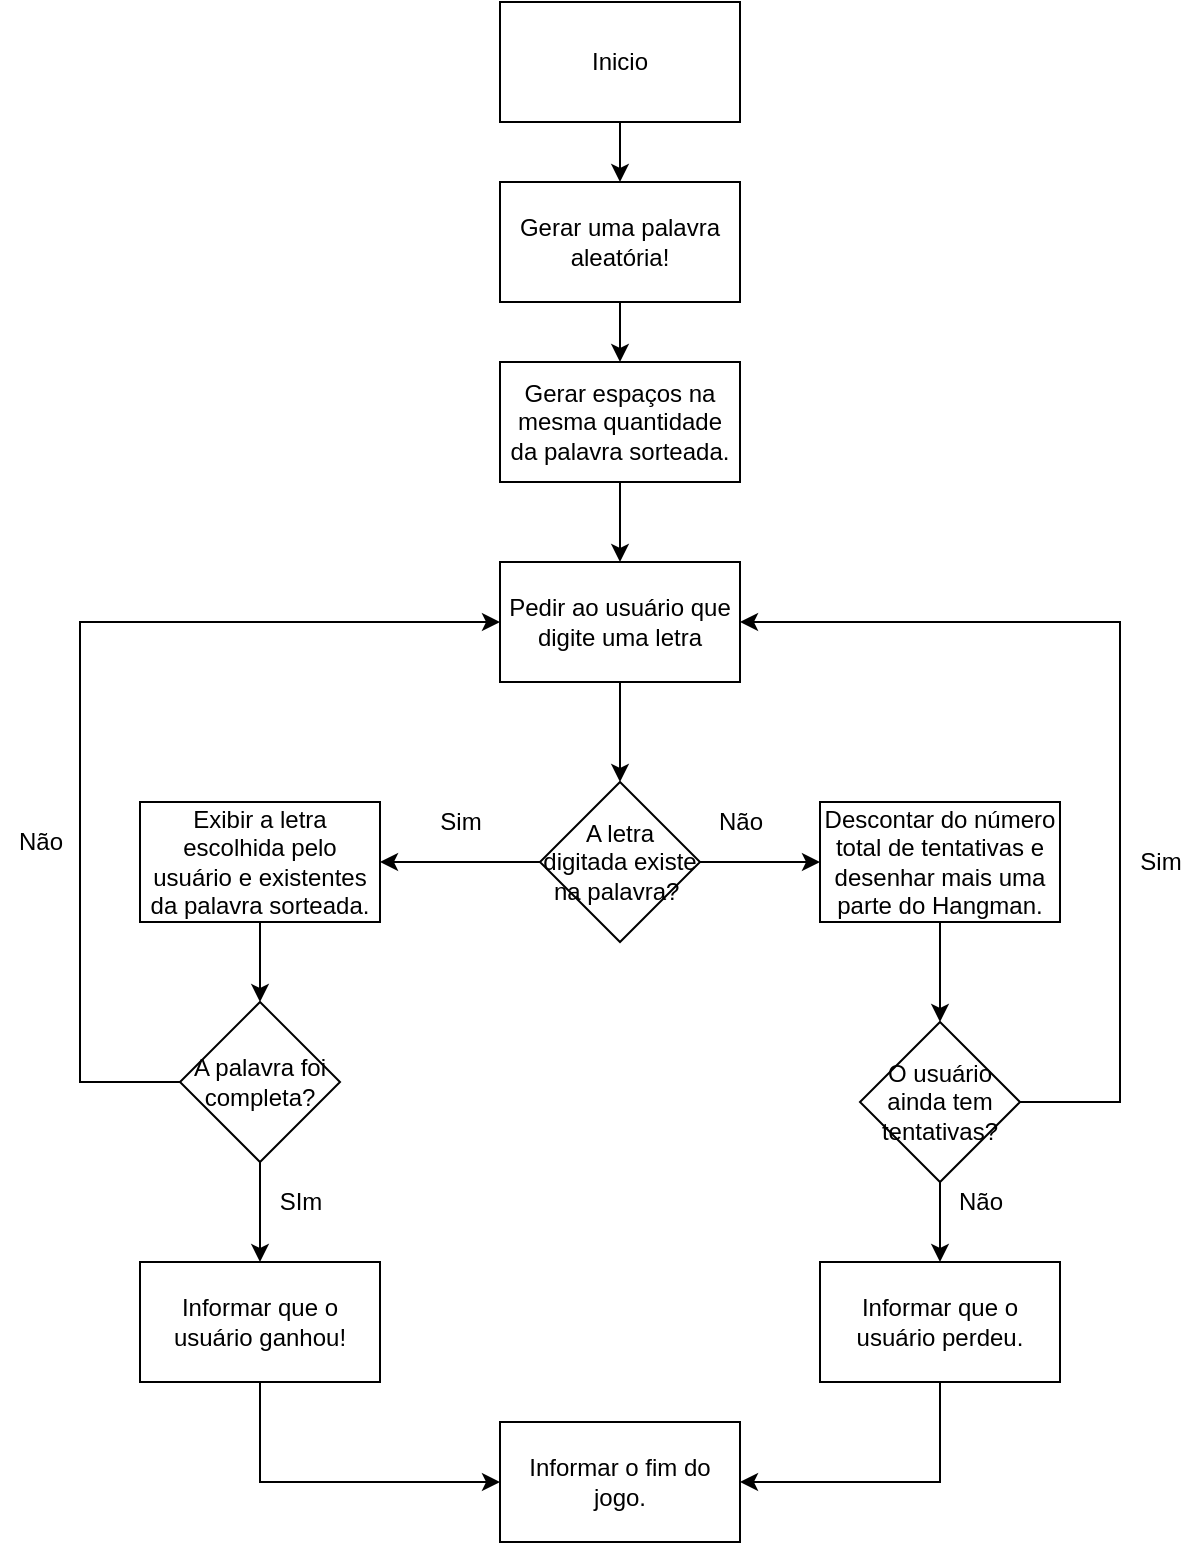 <mxfile version="16.3.0" type="github">
  <diagram id="7nkyQtZFQT6RnNRNCOgo" name="Page-1">
    <mxGraphModel dx="1159" dy="482" grid="1" gridSize="10" guides="1" tooltips="1" connect="1" arrows="1" fold="1" page="1" pageScale="1" pageWidth="827" pageHeight="1169" math="0" shadow="0">
      <root>
        <mxCell id="0" />
        <mxCell id="1" parent="0" />
        <mxCell id="7czcxt_nkUIpRpXZpMWl-3" value="" style="edgeStyle=orthogonalEdgeStyle;rounded=0;orthogonalLoop=1;jettySize=auto;html=1;" edge="1" parent="1" source="7czcxt_nkUIpRpXZpMWl-1" target="7czcxt_nkUIpRpXZpMWl-2">
          <mxGeometry relative="1" as="geometry" />
        </mxCell>
        <mxCell id="7czcxt_nkUIpRpXZpMWl-1" value="Inicio" style="rounded=0;whiteSpace=wrap;html=1;" vertex="1" parent="1">
          <mxGeometry x="350" y="60" width="120" height="60" as="geometry" />
        </mxCell>
        <mxCell id="7czcxt_nkUIpRpXZpMWl-31" value="" style="edgeStyle=orthogonalEdgeStyle;rounded=0;orthogonalLoop=1;jettySize=auto;html=1;" edge="1" parent="1" source="7czcxt_nkUIpRpXZpMWl-2" target="7czcxt_nkUIpRpXZpMWl-30">
          <mxGeometry relative="1" as="geometry" />
        </mxCell>
        <mxCell id="7czcxt_nkUIpRpXZpMWl-2" value="Gerar uma palavra aleatória!" style="rounded=0;whiteSpace=wrap;html=1;" vertex="1" parent="1">
          <mxGeometry x="350" y="150" width="120" height="60" as="geometry" />
        </mxCell>
        <mxCell id="7czcxt_nkUIpRpXZpMWl-9" value="" style="edgeStyle=orthogonalEdgeStyle;rounded=0;orthogonalLoop=1;jettySize=auto;html=1;" edge="1" parent="1" source="7czcxt_nkUIpRpXZpMWl-4" target="7czcxt_nkUIpRpXZpMWl-8">
          <mxGeometry relative="1" as="geometry" />
        </mxCell>
        <mxCell id="7czcxt_nkUIpRpXZpMWl-4" value="Pedir ao usuário que digite uma letra" style="rounded=0;whiteSpace=wrap;html=1;" vertex="1" parent="1">
          <mxGeometry x="350" y="340" width="120" height="60" as="geometry" />
        </mxCell>
        <mxCell id="7czcxt_nkUIpRpXZpMWl-11" value="" style="edgeStyle=orthogonalEdgeStyle;rounded=0;orthogonalLoop=1;jettySize=auto;html=1;" edge="1" parent="1" source="7czcxt_nkUIpRpXZpMWl-8" target="7czcxt_nkUIpRpXZpMWl-10">
          <mxGeometry relative="1" as="geometry" />
        </mxCell>
        <mxCell id="7czcxt_nkUIpRpXZpMWl-14" value="" style="edgeStyle=orthogonalEdgeStyle;rounded=0;orthogonalLoop=1;jettySize=auto;html=1;" edge="1" parent="1" source="7czcxt_nkUIpRpXZpMWl-8" target="7czcxt_nkUIpRpXZpMWl-13">
          <mxGeometry relative="1" as="geometry" />
        </mxCell>
        <mxCell id="7czcxt_nkUIpRpXZpMWl-8" value="A letra digitada existe na palavra?&amp;nbsp;" style="rhombus;whiteSpace=wrap;html=1;rounded=0;" vertex="1" parent="1">
          <mxGeometry x="370" y="450" width="80" height="80" as="geometry" />
        </mxCell>
        <mxCell id="7czcxt_nkUIpRpXZpMWl-44" style="edgeStyle=orthogonalEdgeStyle;rounded=0;orthogonalLoop=1;jettySize=auto;html=1;exitX=0.5;exitY=1;exitDx=0;exitDy=0;" edge="1" parent="1" source="7czcxt_nkUIpRpXZpMWl-10" target="7czcxt_nkUIpRpXZpMWl-16">
          <mxGeometry relative="1" as="geometry" />
        </mxCell>
        <mxCell id="7czcxt_nkUIpRpXZpMWl-10" value="Exibir a letra escolhida pelo usuário e existentes da palavra sorteada." style="whiteSpace=wrap;html=1;rounded=0;" vertex="1" parent="1">
          <mxGeometry x="170" y="460" width="120" height="60" as="geometry" />
        </mxCell>
        <mxCell id="7czcxt_nkUIpRpXZpMWl-12" value="Sim" style="text;html=1;align=center;verticalAlign=middle;resizable=0;points=[];autosize=1;strokeColor=none;fillColor=none;" vertex="1" parent="1">
          <mxGeometry x="310" y="460" width="40" height="20" as="geometry" />
        </mxCell>
        <mxCell id="7czcxt_nkUIpRpXZpMWl-43" style="edgeStyle=orthogonalEdgeStyle;rounded=0;orthogonalLoop=1;jettySize=auto;html=1;exitX=0.5;exitY=1;exitDx=0;exitDy=0;" edge="1" parent="1" source="7czcxt_nkUIpRpXZpMWl-13" target="7czcxt_nkUIpRpXZpMWl-21">
          <mxGeometry relative="1" as="geometry" />
        </mxCell>
        <mxCell id="7czcxt_nkUIpRpXZpMWl-13" value="Descontar do número total de tentativas e desenhar mais uma parte do Hangman." style="whiteSpace=wrap;html=1;rounded=0;" vertex="1" parent="1">
          <mxGeometry x="510" y="460" width="120" height="60" as="geometry" />
        </mxCell>
        <mxCell id="7czcxt_nkUIpRpXZpMWl-15" value="Não" style="text;html=1;align=center;verticalAlign=middle;resizable=0;points=[];autosize=1;strokeColor=none;fillColor=none;" vertex="1" parent="1">
          <mxGeometry x="450" y="460" width="40" height="20" as="geometry" />
        </mxCell>
        <mxCell id="7czcxt_nkUIpRpXZpMWl-20" value="" style="edgeStyle=orthogonalEdgeStyle;rounded=0;orthogonalLoop=1;jettySize=auto;html=1;" edge="1" parent="1" source="7czcxt_nkUIpRpXZpMWl-16" target="7czcxt_nkUIpRpXZpMWl-19">
          <mxGeometry relative="1" as="geometry" />
        </mxCell>
        <mxCell id="7czcxt_nkUIpRpXZpMWl-33" style="edgeStyle=orthogonalEdgeStyle;rounded=0;orthogonalLoop=1;jettySize=auto;html=1;exitX=0;exitY=0.5;exitDx=0;exitDy=0;entryX=0;entryY=0.5;entryDx=0;entryDy=0;" edge="1" parent="1" source="7czcxt_nkUIpRpXZpMWl-16" target="7czcxt_nkUIpRpXZpMWl-4">
          <mxGeometry relative="1" as="geometry">
            <Array as="points">
              <mxPoint x="140" y="600" />
              <mxPoint x="140" y="370" />
            </Array>
          </mxGeometry>
        </mxCell>
        <mxCell id="7czcxt_nkUIpRpXZpMWl-16" value="A palavra foi completa?" style="rhombus;whiteSpace=wrap;html=1;rounded=0;" vertex="1" parent="1">
          <mxGeometry x="190" y="560" width="80" height="80" as="geometry" />
        </mxCell>
        <mxCell id="7czcxt_nkUIpRpXZpMWl-38" value="" style="edgeStyle=orthogonalEdgeStyle;rounded=0;orthogonalLoop=1;jettySize=auto;html=1;" edge="1" parent="1" source="7czcxt_nkUIpRpXZpMWl-19" target="7czcxt_nkUIpRpXZpMWl-37">
          <mxGeometry relative="1" as="geometry">
            <Array as="points">
              <mxPoint x="230" y="800" />
            </Array>
          </mxGeometry>
        </mxCell>
        <mxCell id="7czcxt_nkUIpRpXZpMWl-19" value="Informar que o usuário ganhou!" style="whiteSpace=wrap;html=1;rounded=0;" vertex="1" parent="1">
          <mxGeometry x="170" y="690" width="120" height="60" as="geometry" />
        </mxCell>
        <mxCell id="7czcxt_nkUIpRpXZpMWl-26" value="" style="edgeStyle=orthogonalEdgeStyle;rounded=0;orthogonalLoop=1;jettySize=auto;html=1;" edge="1" parent="1" source="7czcxt_nkUIpRpXZpMWl-21" target="7czcxt_nkUIpRpXZpMWl-25">
          <mxGeometry relative="1" as="geometry" />
        </mxCell>
        <mxCell id="7czcxt_nkUIpRpXZpMWl-34" style="edgeStyle=orthogonalEdgeStyle;rounded=0;orthogonalLoop=1;jettySize=auto;html=1;exitX=1;exitY=0.5;exitDx=0;exitDy=0;entryX=1;entryY=0.5;entryDx=0;entryDy=0;" edge="1" parent="1" source="7czcxt_nkUIpRpXZpMWl-21" target="7czcxt_nkUIpRpXZpMWl-4">
          <mxGeometry relative="1" as="geometry">
            <Array as="points">
              <mxPoint x="660" y="610" />
              <mxPoint x="660" y="370" />
            </Array>
          </mxGeometry>
        </mxCell>
        <mxCell id="7czcxt_nkUIpRpXZpMWl-21" value="O usuário ainda tem tentativas?" style="rhombus;whiteSpace=wrap;html=1;rounded=0;" vertex="1" parent="1">
          <mxGeometry x="530" y="570" width="80" height="80" as="geometry" />
        </mxCell>
        <mxCell id="7czcxt_nkUIpRpXZpMWl-39" style="edgeStyle=orthogonalEdgeStyle;rounded=0;orthogonalLoop=1;jettySize=auto;html=1;exitX=0.5;exitY=1;exitDx=0;exitDy=0;entryX=1;entryY=0.5;entryDx=0;entryDy=0;" edge="1" parent="1" source="7czcxt_nkUIpRpXZpMWl-25" target="7czcxt_nkUIpRpXZpMWl-37">
          <mxGeometry relative="1" as="geometry" />
        </mxCell>
        <mxCell id="7czcxt_nkUIpRpXZpMWl-25" value="Informar que o usuário perdeu." style="whiteSpace=wrap;html=1;rounded=0;" vertex="1" parent="1">
          <mxGeometry x="510" y="690" width="120" height="60" as="geometry" />
        </mxCell>
        <mxCell id="7czcxt_nkUIpRpXZpMWl-27" value="Não" style="text;html=1;align=center;verticalAlign=middle;resizable=0;points=[];autosize=1;strokeColor=none;fillColor=none;" vertex="1" parent="1">
          <mxGeometry x="570" y="650" width="40" height="20" as="geometry" />
        </mxCell>
        <mxCell id="7czcxt_nkUIpRpXZpMWl-28" value="SIm" style="text;html=1;align=center;verticalAlign=middle;resizable=0;points=[];autosize=1;strokeColor=none;fillColor=none;" vertex="1" parent="1">
          <mxGeometry x="230" y="650" width="40" height="20" as="geometry" />
        </mxCell>
        <mxCell id="7czcxt_nkUIpRpXZpMWl-32" style="edgeStyle=orthogonalEdgeStyle;rounded=0;orthogonalLoop=1;jettySize=auto;html=1;exitX=0.5;exitY=1;exitDx=0;exitDy=0;entryX=0.5;entryY=0;entryDx=0;entryDy=0;" edge="1" parent="1" source="7czcxt_nkUIpRpXZpMWl-30" target="7czcxt_nkUIpRpXZpMWl-4">
          <mxGeometry relative="1" as="geometry" />
        </mxCell>
        <mxCell id="7czcxt_nkUIpRpXZpMWl-30" value="Gerar espaços na mesma quantidade da palavra sorteada." style="whiteSpace=wrap;html=1;rounded=0;" vertex="1" parent="1">
          <mxGeometry x="350" y="240" width="120" height="60" as="geometry" />
        </mxCell>
        <mxCell id="7czcxt_nkUIpRpXZpMWl-37" value="Informar o fim do jogo." style="whiteSpace=wrap;html=1;rounded=0;" vertex="1" parent="1">
          <mxGeometry x="350" y="770" width="120" height="60" as="geometry" />
        </mxCell>
        <mxCell id="7czcxt_nkUIpRpXZpMWl-41" value="Não" style="text;html=1;align=center;verticalAlign=middle;resizable=0;points=[];autosize=1;strokeColor=none;fillColor=none;" vertex="1" parent="1">
          <mxGeometry x="100" y="470" width="40" height="20" as="geometry" />
        </mxCell>
        <mxCell id="7czcxt_nkUIpRpXZpMWl-42" value="Sim" style="text;html=1;align=center;verticalAlign=middle;resizable=0;points=[];autosize=1;strokeColor=none;fillColor=none;" vertex="1" parent="1">
          <mxGeometry x="660" y="480" width="40" height="20" as="geometry" />
        </mxCell>
      </root>
    </mxGraphModel>
  </diagram>
</mxfile>

